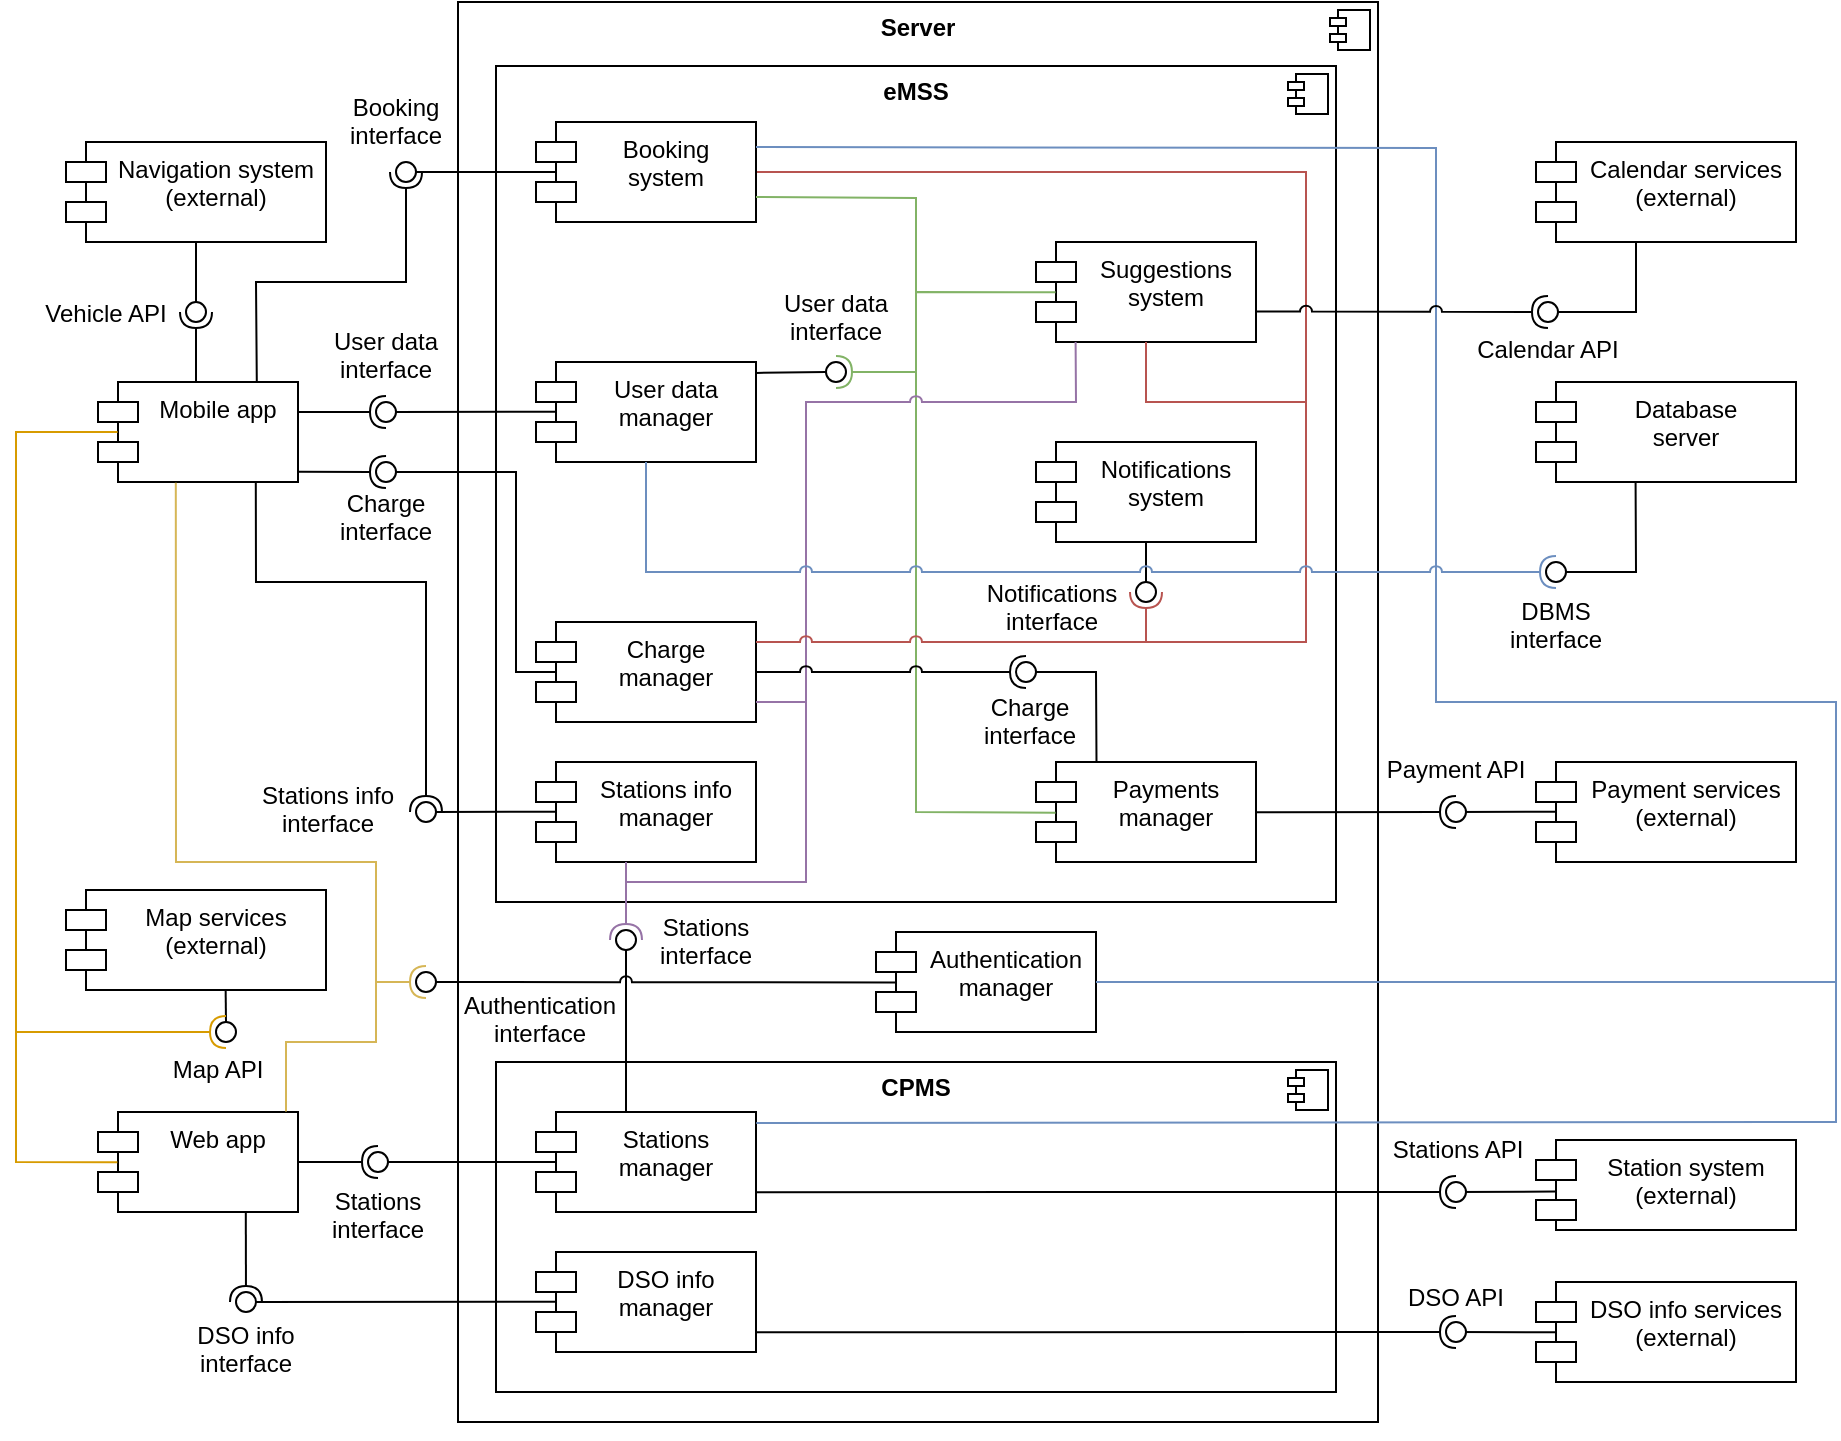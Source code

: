 <mxfile version="20.7.4" type="device"><diagram id="_gg9eRoXJpZ1KPsWaCFE" name="Page-1"><mxGraphModel dx="2295" dy="751" grid="1" gridSize="10" guides="1" tooltips="1" connect="1" arrows="1" fold="1" page="1" pageScale="1" pageWidth="827" pageHeight="1169" math="0" shadow="0"><root><mxCell id="0"/><mxCell id="1" parent="0"/><mxCell id="4DpNFwH2dXp8K8OAepK4-7" value="&lt;p style=&quot;margin:0px;margin-top:6px;text-align:center;&quot;&gt;&lt;b&gt;Server&lt;/b&gt;&lt;/p&gt;" style="align=left;overflow=fill;html=1;dropTarget=0;" parent="1" vertex="1"><mxGeometry x="201" y="10" width="460" height="710" as="geometry"/></mxCell><mxCell id="4DpNFwH2dXp8K8OAepK4-8" value="" style="shape=component;jettyWidth=8;jettyHeight=4;" parent="4DpNFwH2dXp8K8OAepK4-7" vertex="1"><mxGeometry x="1" width="20" height="20" relative="1" as="geometry"><mxPoint x="-24" y="4" as="offset"/></mxGeometry></mxCell><mxCell id="4DpNFwH2dXp8K8OAepK4-1" value="Mobile app" style="shape=module;align=left;spacingLeft=20;align=center;verticalAlign=top;" parent="1" vertex="1"><mxGeometry x="21" y="200" width="100" height="50" as="geometry"/></mxCell><mxCell id="4DpNFwH2dXp8K8OAepK4-9" value="Web app" style="shape=module;align=left;spacingLeft=20;align=center;verticalAlign=top;" parent="1" vertex="1"><mxGeometry x="21" y="565" width="100" height="50" as="geometry"/></mxCell><mxCell id="4DpNFwH2dXp8K8OAepK4-10" value="Navigation system&#10;(external)" style="shape=module;align=left;spacingLeft=20;align=center;verticalAlign=top;" parent="1" vertex="1"><mxGeometry x="5" y="80" width="130" height="50" as="geometry"/></mxCell><mxCell id="4DpNFwH2dXp8K8OAepK4-11" value="Map services&#10;(external)" style="shape=module;align=left;spacingLeft=20;align=center;verticalAlign=top;" parent="1" vertex="1"><mxGeometry x="5" y="454" width="130" height="50" as="geometry"/></mxCell><mxCell id="4DpNFwH2dXp8K8OAepK4-12" value="Calendar services&#10;(external)" style="shape=module;align=left;spacingLeft=20;align=center;verticalAlign=top;" parent="1" vertex="1"><mxGeometry x="740" y="80" width="130" height="50" as="geometry"/></mxCell><mxCell id="4DpNFwH2dXp8K8OAepK4-13" value="Payment services&#10;(external)" style="shape=module;align=left;spacingLeft=20;align=center;verticalAlign=top;" parent="1" vertex="1"><mxGeometry x="740" y="390" width="130" height="50" as="geometry"/></mxCell><mxCell id="4DpNFwH2dXp8K8OAepK4-14" value="Station system&#10;(external)" style="shape=module;align=left;spacingLeft=20;align=center;verticalAlign=top;" parent="1" vertex="1"><mxGeometry x="740" y="579" width="130" height="45" as="geometry"/></mxCell><mxCell id="4DpNFwH2dXp8K8OAepK4-15" value="DSO info services&#10;(external)" style="shape=module;align=left;spacingLeft=20;align=center;verticalAlign=top;" parent="1" vertex="1"><mxGeometry x="740" y="650" width="130" height="50" as="geometry"/></mxCell><mxCell id="4DpNFwH2dXp8K8OAepK4-23" value="" style="rounded=0;orthogonalLoop=1;jettySize=auto;html=1;endArrow=none;endFill=0;sketch=0;sourcePerimeterSpacing=0;targetPerimeterSpacing=0;exitX=0.5;exitY=1;exitDx=0;exitDy=0;" parent="1" source="4DpNFwH2dXp8K8OAepK4-10" target="4DpNFwH2dXp8K8OAepK4-25" edge="1"><mxGeometry relative="1" as="geometry"><mxPoint x="85" y="130" as="sourcePoint"/></mxGeometry></mxCell><mxCell id="4DpNFwH2dXp8K8OAepK4-24" value="" style="rounded=0;orthogonalLoop=1;jettySize=auto;html=1;endArrow=halfCircle;endFill=0;entryX=0.5;entryY=0.5;endSize=6;strokeWidth=1;sketch=0;" parent="1" target="4DpNFwH2dXp8K8OAepK4-25" edge="1"><mxGeometry relative="1" as="geometry"><mxPoint x="70" y="200" as="sourcePoint"/></mxGeometry></mxCell><mxCell id="4DpNFwH2dXp8K8OAepK4-25" value="" style="ellipse;whiteSpace=wrap;html=1;align=center;aspect=fixed;resizable=0;points=[];outlineConnect=0;sketch=0;" parent="1" vertex="1"><mxGeometry x="65" y="160" width="10" height="10" as="geometry"/></mxCell><mxCell id="4DpNFwH2dXp8K8OAepK4-28" value="" style="rounded=0;orthogonalLoop=1;jettySize=auto;html=1;endArrow=none;endFill=0;sketch=0;sourcePerimeterSpacing=0;targetPerimeterSpacing=0;exitX=0.614;exitY=0.998;exitDx=0;exitDy=0;exitPerimeter=0;" parent="1" source="4DpNFwH2dXp8K8OAepK4-11" target="4DpNFwH2dXp8K8OAepK4-30" edge="1"><mxGeometry relative="1" as="geometry"><mxPoint x="85" y="370" as="sourcePoint"/><Array as="points"/></mxGeometry></mxCell><mxCell id="4DpNFwH2dXp8K8OAepK4-29" value="" style="rounded=0;orthogonalLoop=1;jettySize=auto;html=1;endArrow=halfCircle;endFill=0;entryX=0.5;entryY=0.5;endSize=6;strokeWidth=1;sketch=0;fillColor=#ffe6cc;strokeColor=#d79b00;exitX=0.098;exitY=0.5;exitDx=0;exitDy=0;exitPerimeter=0;" parent="1" source="4DpNFwH2dXp8K8OAepK4-1" target="4DpNFwH2dXp8K8OAepK4-30" edge="1"><mxGeometry relative="1" as="geometry"><mxPoint x="30" y="225" as="sourcePoint"/><Array as="points"><mxPoint x="-20" y="225"/><mxPoint x="-20" y="525"/></Array></mxGeometry></mxCell><mxCell id="4DpNFwH2dXp8K8OAepK4-30" value="" style="ellipse;whiteSpace=wrap;html=1;align=center;aspect=fixed;resizable=0;points=[];outlineConnect=0;sketch=0;" parent="1" vertex="1"><mxGeometry x="80" y="520" width="10" height="10" as="geometry"/></mxCell><mxCell id="4DpNFwH2dXp8K8OAepK4-32" value="" style="rounded=0;orthogonalLoop=1;jettySize=auto;html=1;endArrow=none;endFill=0;sketch=0;sourcePerimeterSpacing=0;targetPerimeterSpacing=0;entryX=0.097;entryY=0.502;entryDx=0;entryDy=0;fillColor=#ffe6cc;strokeColor=#d79b00;entryPerimeter=0;" parent="1" target="4DpNFwH2dXp8K8OAepK4-9" edge="1"><mxGeometry relative="1" as="geometry"><mxPoint x="-20" y="430" as="sourcePoint"/><mxPoint x="170" y="460" as="targetPoint"/><Array as="points"><mxPoint x="-20" y="590"/></Array></mxGeometry></mxCell><mxCell id="4DpNFwH2dXp8K8OAepK4-36" value="Vehicle API" style="text;align=center;fontStyle=0;verticalAlign=middle;spacingLeft=3;spacingRight=3;strokeColor=none;rotatable=0;points=[[0,0.5],[1,0.5]];portConstraint=eastwest;" parent="1" vertex="1"><mxGeometry x="-15" y="152" width="80" height="26" as="geometry"/></mxCell><mxCell id="4DpNFwH2dXp8K8OAepK4-37" value="Map API" style="text;align=center;fontStyle=0;verticalAlign=middle;spacingLeft=3;spacingRight=3;strokeColor=none;rotatable=0;points=[[0,0.5],[1,0.5]];portConstraint=eastwest;" parent="1" vertex="1"><mxGeometry x="41" y="530" width="80" height="26" as="geometry"/></mxCell><mxCell id="4DpNFwH2dXp8K8OAepK4-40" value="&lt;p style=&quot;margin:0px;margin-top:6px;text-align:center;&quot;&gt;&lt;b&gt;eMSS&lt;/b&gt;&lt;/p&gt;" style="align=left;overflow=fill;html=1;dropTarget=0;" parent="1" vertex="1"><mxGeometry x="220" y="42" width="420" height="418" as="geometry"/></mxCell><mxCell id="4DpNFwH2dXp8K8OAepK4-41" value="" style="shape=component;jettyWidth=8;jettyHeight=4;" parent="4DpNFwH2dXp8K8OAepK4-40" vertex="1"><mxGeometry x="1" width="20" height="20" relative="1" as="geometry"><mxPoint x="-24" y="4" as="offset"/></mxGeometry></mxCell><mxCell id="4DpNFwH2dXp8K8OAepK4-42" value="User data&#10;manager" style="shape=module;align=left;spacingLeft=20;align=center;verticalAlign=top;" parent="1" vertex="1"><mxGeometry x="240" y="190" width="110" height="50" as="geometry"/></mxCell><mxCell id="4DpNFwH2dXp8K8OAepK4-44" value="Stations info&#10;manager" style="shape=module;align=left;spacingLeft=20;align=center;verticalAlign=top;" parent="1" vertex="1"><mxGeometry x="240" y="390" width="110" height="50" as="geometry"/></mxCell><mxCell id="4DpNFwH2dXp8K8OAepK4-46" value="Charge&#10;manager" style="shape=module;align=left;spacingLeft=20;align=center;verticalAlign=top;" parent="1" vertex="1"><mxGeometry x="240" y="320" width="110" height="50" as="geometry"/></mxCell><mxCell id="4DpNFwH2dXp8K8OAepK4-47" value="Notifications&#10;system" style="shape=module;align=left;spacingLeft=20;align=center;verticalAlign=top;" parent="1" vertex="1"><mxGeometry x="490" y="230" width="110" height="50" as="geometry"/></mxCell><mxCell id="4DpNFwH2dXp8K8OAepK4-48" value="Suggestions&#10;system" style="shape=module;align=left;spacingLeft=20;align=center;verticalAlign=top;" parent="1" vertex="1"><mxGeometry x="490" y="130" width="110" height="50" as="geometry"/></mxCell><mxCell id="4DpNFwH2dXp8K8OAepK4-49" value="&lt;p style=&quot;margin:0px;margin-top:6px;text-align:center;&quot;&gt;&lt;b&gt;CPMS&lt;/b&gt;&lt;/p&gt;" style="align=left;overflow=fill;html=1;dropTarget=0;" parent="1" vertex="1"><mxGeometry x="220" y="540" width="420" height="165" as="geometry"/></mxCell><mxCell id="4DpNFwH2dXp8K8OAepK4-50" value="" style="shape=component;jettyWidth=8;jettyHeight=4;" parent="4DpNFwH2dXp8K8OAepK4-49" vertex="1"><mxGeometry x="1" width="20" height="20" relative="1" as="geometry"><mxPoint x="-24" y="4" as="offset"/></mxGeometry></mxCell><mxCell id="4DpNFwH2dXp8K8OAepK4-51" value="Payments&#10;manager" style="shape=module;align=left;spacingLeft=20;align=center;verticalAlign=top;" parent="1" vertex="1"><mxGeometry x="490" y="390" width="110" height="50" as="geometry"/></mxCell><mxCell id="4DpNFwH2dXp8K8OAepK4-52" value="Stations&#10;manager" style="shape=module;align=left;spacingLeft=20;align=center;verticalAlign=top;" parent="1" vertex="1"><mxGeometry x="240" y="565" width="110" height="50" as="geometry"/></mxCell><mxCell id="4DpNFwH2dXp8K8OAepK4-53" value="DSO info&#10;manager" style="shape=module;align=left;spacingLeft=20;align=center;verticalAlign=top;" parent="1" vertex="1"><mxGeometry x="240" y="635" width="110" height="50" as="geometry"/></mxCell><mxCell id="4DpNFwH2dXp8K8OAepK4-58" value="Database&#10;server" style="shape=module;align=left;spacingLeft=20;align=center;verticalAlign=top;" parent="1" vertex="1"><mxGeometry x="740" y="200" width="130" height="50" as="geometry"/></mxCell><mxCell id="4DpNFwH2dXp8K8OAepK4-59" value="" style="rounded=0;orthogonalLoop=1;jettySize=auto;html=1;endArrow=halfCircle;endFill=0;sketch=0;sourcePerimeterSpacing=0;targetPerimeterSpacing=0;exitX=0.5;exitY=1;exitDx=0;exitDy=0;fillColor=#e1d5e7;strokeColor=#9673a6;" parent="1" edge="1"><mxGeometry relative="1" as="geometry"><mxPoint x="285" y="440" as="sourcePoint"/><mxPoint x="285" y="479" as="targetPoint"/></mxGeometry></mxCell><mxCell id="4DpNFwH2dXp8K8OAepK4-60" value="" style="rounded=0;orthogonalLoop=1;jettySize=auto;html=1;endArrow=none;endFill=0;entryX=0.5;entryY=0.5;endSize=6;strokeWidth=1;sketch=0;exitX=0.409;exitY=-0.003;exitDx=0;exitDy=0;exitPerimeter=0;" parent="1" source="4DpNFwH2dXp8K8OAepK4-52" target="4DpNFwH2dXp8K8OAepK4-61" edge="1"><mxGeometry relative="1" as="geometry"><mxPoint x="340" y="387" as="sourcePoint"/></mxGeometry></mxCell><mxCell id="4DpNFwH2dXp8K8OAepK4-61" value="" style="ellipse;whiteSpace=wrap;html=1;align=center;aspect=fixed;resizable=0;points=[];outlineConnect=0;sketch=0;" parent="1" vertex="1"><mxGeometry x="280" y="474" width="10" height="10" as="geometry"/></mxCell><mxCell id="4DpNFwH2dXp8K8OAepK4-65" value="" style="rounded=0;orthogonalLoop=1;jettySize=auto;html=1;endArrow=none;endFill=0;sketch=0;sourcePerimeterSpacing=0;targetPerimeterSpacing=0;fillColor=#e1d5e7;strokeColor=#9673a6;" parent="1" edge="1"><mxGeometry relative="1" as="geometry"><mxPoint x="350" y="360" as="sourcePoint"/><mxPoint x="285" y="450" as="targetPoint"/><Array as="points"><mxPoint x="375" y="360"/><mxPoint x="375" y="450"/></Array></mxGeometry></mxCell><mxCell id="4DpNFwH2dXp8K8OAepK4-71" value="" style="rounded=0;orthogonalLoop=1;jettySize=auto;html=1;endArrow=none;endFill=0;sketch=0;sourcePerimeterSpacing=0;targetPerimeterSpacing=0;exitX=1;exitY=0.109;exitDx=0;exitDy=0;exitPerimeter=0;" parent="1" source="4DpNFwH2dXp8K8OAepK4-42" target="4DpNFwH2dXp8K8OAepK4-73" edge="1"><mxGeometry relative="1" as="geometry"><mxPoint x="350" y="195" as="sourcePoint"/><Array as="points"/></mxGeometry></mxCell><mxCell id="4DpNFwH2dXp8K8OAepK4-72" value="" style="rounded=0;orthogonalLoop=1;jettySize=auto;html=1;endArrow=halfCircle;endFill=0;entryX=0.5;entryY=0.5;endSize=6;strokeWidth=1;sketch=0;fillColor=#d5e8d4;strokeColor=#82b366;exitX=0.089;exitY=0.502;exitDx=0;exitDy=0;exitPerimeter=0;" parent="1" source="4DpNFwH2dXp8K8OAepK4-48" target="4DpNFwH2dXp8K8OAepK4-73" edge="1"><mxGeometry relative="1" as="geometry"><mxPoint x="500" y="165" as="sourcePoint"/><Array as="points"><mxPoint x="430" y="155"/><mxPoint x="430" y="195"/></Array></mxGeometry></mxCell><mxCell id="4DpNFwH2dXp8K8OAepK4-73" value="" style="ellipse;whiteSpace=wrap;html=1;align=center;aspect=fixed;resizable=0;points=[];outlineConnect=0;sketch=0;" parent="1" vertex="1"><mxGeometry x="385" y="190" width="10" height="10" as="geometry"/></mxCell><mxCell id="4DpNFwH2dXp8K8OAepK4-75" value="" style="rounded=0;orthogonalLoop=1;jettySize=auto;html=1;endArrow=none;endFill=0;entryX=0.5;entryY=0.5;endSize=6;strokeWidth=1;sketch=0;exitX=0.275;exitY=0.001;exitDx=0;exitDy=0;exitPerimeter=0;" parent="1" source="4DpNFwH2dXp8K8OAepK4-51" target="4DpNFwH2dXp8K8OAepK4-76" edge="1"><mxGeometry relative="1" as="geometry"><mxPoint x="520" y="340" as="sourcePoint"/><Array as="points"><mxPoint x="520" y="345"/></Array></mxGeometry></mxCell><mxCell id="4DpNFwH2dXp8K8OAepK4-76" value="" style="ellipse;whiteSpace=wrap;html=1;align=center;aspect=fixed;resizable=0;points=[];outlineConnect=0;sketch=0;" parent="1" vertex="1"><mxGeometry x="480" y="340" width="10" height="10" as="geometry"/></mxCell><mxCell id="4DpNFwH2dXp8K8OAepK4-80" value="" style="rounded=0;orthogonalLoop=1;jettySize=auto;html=1;endArrow=none;endFill=0;sketch=0;sourcePerimeterSpacing=0;targetPerimeterSpacing=0;fillColor=#f8cecc;strokeColor=#b85450;exitX=1;exitY=0.5;exitDx=0;exitDy=0;" parent="1" source="4DpNFwH2dXp8K8OAepK4-39" edge="1"><mxGeometry relative="1" as="geometry"><mxPoint x="350" y="110" as="sourcePoint"/><mxPoint x="540" y="330" as="targetPoint"/><Array as="points"><mxPoint x="625" y="95"/><mxPoint x="625" y="330"/></Array></mxGeometry></mxCell><mxCell id="4DpNFwH2dXp8K8OAepK4-81" value="" style="rounded=0;orthogonalLoop=1;jettySize=auto;html=1;endArrow=none;endFill=0;entryX=0.5;entryY=0.5;endSize=6;strokeWidth=1;sketch=0;exitX=0.5;exitY=1;exitDx=0;exitDy=0;" parent="1" source="4DpNFwH2dXp8K8OAepK4-47" target="4DpNFwH2dXp8K8OAepK4-82" edge="1"><mxGeometry relative="1" as="geometry"><mxPoint x="454" y="195" as="sourcePoint"/><Array as="points"/></mxGeometry></mxCell><mxCell id="4DpNFwH2dXp8K8OAepK4-82" value="" style="ellipse;whiteSpace=wrap;html=1;align=center;aspect=fixed;resizable=0;points=[];outlineConnect=0;sketch=0;" parent="1" vertex="1"><mxGeometry x="540" y="300" width="10" height="10" as="geometry"/></mxCell><mxCell id="4DpNFwH2dXp8K8OAepK4-96" value="" style="rounded=0;orthogonalLoop=1;jettySize=auto;html=1;endArrow=none;endFill=0;sketch=0;sourcePerimeterSpacing=0;targetPerimeterSpacing=0;fillColor=#dae8fc;strokeColor=#6c8ebf;exitX=1.001;exitY=0.109;exitDx=0;exitDy=0;exitPerimeter=0;jumpStyle=arc;" parent="1" source="4DpNFwH2dXp8K8OAepK4-52" edge="1"><mxGeometry relative="1" as="geometry"><mxPoint x="350" y="530" as="sourcePoint"/><mxPoint x="690" y="295" as="targetPoint"/><Array as="points"><mxPoint x="890" y="570"/><mxPoint x="890" y="360"/><mxPoint x="690" y="360"/></Array></mxGeometry></mxCell><mxCell id="4DpNFwH2dXp8K8OAepK4-99" value="" style="rounded=0;orthogonalLoop=1;jettySize=auto;html=1;endArrow=halfCircle;endFill=0;sketch=0;sourcePerimeterSpacing=0;targetPerimeterSpacing=0;exitX=0.996;exitY=0.802;exitDx=0;exitDy=0;exitPerimeter=0;jumpStyle=arc;" parent="1" source="4DpNFwH2dXp8K8OAepK4-52" edge="1"><mxGeometry relative="1" as="geometry"><mxPoint x="350.11" y="610.2" as="sourcePoint"/><mxPoint x="700" y="605" as="targetPoint"/><Array as="points"/></mxGeometry></mxCell><mxCell id="4DpNFwH2dXp8K8OAepK4-100" value="" style="rounded=0;orthogonalLoop=1;jettySize=auto;html=1;endArrow=none;endFill=0;entryX=0.5;entryY=0.5;endSize=6;strokeWidth=1;sketch=0;exitX=0.077;exitY=0.572;exitDx=0;exitDy=0;exitPerimeter=0;" parent="1" source="4DpNFwH2dXp8K8OAepK4-14" target="4DpNFwH2dXp8K8OAepK4-101" edge="1"><mxGeometry relative="1" as="geometry"><mxPoint x="750" y="605" as="sourcePoint"/><Array as="points"/></mxGeometry></mxCell><mxCell id="4DpNFwH2dXp8K8OAepK4-101" value="" style="ellipse;whiteSpace=wrap;html=1;align=center;aspect=fixed;resizable=0;points=[];outlineConnect=0;sketch=0;" parent="1" vertex="1"><mxGeometry x="695" y="600" width="10" height="10" as="geometry"/></mxCell><mxCell id="4DpNFwH2dXp8K8OAepK4-102" value="" style="rounded=0;orthogonalLoop=1;jettySize=auto;html=1;endArrow=halfCircle;endFill=0;sketch=0;sourcePerimeterSpacing=0;targetPerimeterSpacing=0;exitX=0.996;exitY=0.303;exitDx=0;exitDy=0;exitPerimeter=0;" parent="1" edge="1"><mxGeometry relative="1" as="geometry"><mxPoint x="599.56" y="415.15" as="sourcePoint"/><mxPoint x="700" y="415" as="targetPoint"/></mxGeometry></mxCell><mxCell id="4DpNFwH2dXp8K8OAepK4-103" value="" style="rounded=0;orthogonalLoop=1;jettySize=auto;html=1;endArrow=none;endFill=0;entryX=0.5;entryY=0.5;endSize=6;strokeWidth=1;sketch=0;exitX=0.075;exitY=0.498;exitDx=0;exitDy=0;exitPerimeter=0;" parent="1" source="4DpNFwH2dXp8K8OAepK4-13" target="4DpNFwH2dXp8K8OAepK4-104" edge="1"><mxGeometry relative="1" as="geometry"><mxPoint x="720" y="405" as="sourcePoint"/></mxGeometry></mxCell><mxCell id="4DpNFwH2dXp8K8OAepK4-104" value="" style="ellipse;whiteSpace=wrap;html=1;align=center;aspect=fixed;resizable=0;points=[];outlineConnect=0;sketch=0;" parent="1" vertex="1"><mxGeometry x="695" y="410" width="10" height="10" as="geometry"/></mxCell><mxCell id="4DpNFwH2dXp8K8OAepK4-109" value="" style="rounded=0;orthogonalLoop=1;jettySize=auto;html=1;endArrow=none;endFill=0;entryX=0.5;entryY=0.5;endSize=6;strokeWidth=1;sketch=0;" parent="1" target="4DpNFwH2dXp8K8OAepK4-110" edge="1"><mxGeometry relative="1" as="geometry"><mxPoint x="790" y="130" as="sourcePoint"/><Array as="points"><mxPoint x="790" y="165"/></Array></mxGeometry></mxCell><mxCell id="4DpNFwH2dXp8K8OAepK4-110" value="" style="ellipse;whiteSpace=wrap;html=1;align=center;aspect=fixed;resizable=0;points=[];outlineConnect=0;sketch=0;" parent="1" vertex="1"><mxGeometry x="741" y="160" width="10" height="10" as="geometry"/></mxCell><mxCell id="4DpNFwH2dXp8K8OAepK4-113" value="" style="rounded=0;orthogonalLoop=1;jettySize=auto;html=1;endArrow=none;endFill=0;entryX=0.5;entryY=0.5;endSize=6;strokeWidth=1;sketch=0;exitX=0.383;exitY=0.992;exitDx=0;exitDy=0;exitPerimeter=0;" parent="1" source="4DpNFwH2dXp8K8OAepK4-58" target="4DpNFwH2dXp8K8OAepK4-114" edge="1"><mxGeometry relative="1" as="geometry"><mxPoint x="755" y="250" as="sourcePoint"/><Array as="points"><mxPoint x="790" y="295"/></Array></mxGeometry></mxCell><mxCell id="4DpNFwH2dXp8K8OAepK4-114" value="" style="ellipse;whiteSpace=wrap;html=1;align=center;aspect=fixed;resizable=0;points=[];outlineConnect=0;sketch=0;" parent="1" vertex="1"><mxGeometry x="745" y="290" width="10" height="10" as="geometry"/></mxCell><mxCell id="4DpNFwH2dXp8K8OAepK4-39" value="Booking&#10;system" style="shape=module;align=left;spacingLeft=20;align=center;verticalAlign=top;" parent="1" vertex="1"><mxGeometry x="240" y="70" width="110" height="50" as="geometry"/></mxCell><mxCell id="4DpNFwH2dXp8K8OAepK4-126" value="" style="rounded=0;orthogonalLoop=1;jettySize=auto;html=1;endArrow=none;endFill=0;endSize=6;strokeWidth=1;sketch=0;fillColor=#d5e8d4;strokeColor=#82b366;exitX=1;exitY=0.75;exitDx=0;exitDy=0;" parent="1" edge="1" source="4DpNFwH2dXp8K8OAepK4-39"><mxGeometry relative="1" as="geometry"><mxPoint x="325" y="120" as="sourcePoint"/><mxPoint x="430" y="155" as="targetPoint"/><Array as="points"><mxPoint x="430" y="108"/></Array></mxGeometry></mxCell><mxCell id="4DpNFwH2dXp8K8OAepK4-130" value="" style="rounded=0;orthogonalLoop=1;jettySize=auto;html=1;endArrow=halfCircle;endFill=0;sketch=0;sourcePerimeterSpacing=0;targetPerimeterSpacing=0;exitX=0.997;exitY=0.803;exitDx=0;exitDy=0;exitPerimeter=0;" parent="1" edge="1" source="4DpNFwH2dXp8K8OAepK4-53"><mxGeometry relative="1" as="geometry"><mxPoint x="350.77" y="675.2" as="sourcePoint"/><mxPoint x="700" y="675" as="targetPoint"/></mxGeometry></mxCell><mxCell id="4DpNFwH2dXp8K8OAepK4-131" value="" style="rounded=0;orthogonalLoop=1;jettySize=auto;html=1;endArrow=none;endFill=0;entryX=0.5;entryY=0.5;endSize=6;strokeWidth=1;sketch=0;exitX=0.075;exitY=0.502;exitDx=0;exitDy=0;exitPerimeter=0;" parent="1" source="4DpNFwH2dXp8K8OAepK4-15" target="4DpNFwH2dXp8K8OAepK4-132" edge="1"><mxGeometry relative="1" as="geometry"><mxPoint x="705" y="635" as="sourcePoint"/></mxGeometry></mxCell><mxCell id="4DpNFwH2dXp8K8OAepK4-132" value="" style="ellipse;whiteSpace=wrap;html=1;align=center;aspect=fixed;resizable=0;points=[];outlineConnect=0;sketch=0;" parent="1" vertex="1"><mxGeometry x="695" y="670" width="10" height="10" as="geometry"/></mxCell><mxCell id="4DpNFwH2dXp8K8OAepK4-157" value="" style="rounded=0;orthogonalLoop=1;jettySize=auto;html=1;endArrow=none;endFill=0;sketch=0;sourcePerimeterSpacing=0;targetPerimeterSpacing=0;jumpStyle=arc;exitX=0.091;exitY=0.5;exitDx=0;exitDy=0;exitPerimeter=0;" parent="1" source="4DpNFwH2dXp8K8OAepK4-52" target="4DpNFwH2dXp8K8OAepK4-159" edge="1"><mxGeometry relative="1" as="geometry"><mxPoint x="160" y="555" as="sourcePoint"/></mxGeometry></mxCell><mxCell id="4DpNFwH2dXp8K8OAepK4-158" value="" style="rounded=0;orthogonalLoop=1;jettySize=auto;html=1;endArrow=halfCircle;endFill=0;entryX=0.5;entryY=0.5;endSize=6;strokeWidth=1;sketch=0;jumpStyle=arc;exitX=1;exitY=0.5;exitDx=0;exitDy=0;" parent="1" source="4DpNFwH2dXp8K8OAepK4-9" target="4DpNFwH2dXp8K8OAepK4-159" edge="1"><mxGeometry relative="1" as="geometry"><mxPoint x="200" y="555" as="sourcePoint"/></mxGeometry></mxCell><mxCell id="4DpNFwH2dXp8K8OAepK4-159" value="" style="ellipse;whiteSpace=wrap;html=1;align=center;aspect=fixed;resizable=0;points=[];outlineConnect=0;sketch=0;" parent="1" vertex="1"><mxGeometry x="156" y="585" width="10" height="10" as="geometry"/></mxCell><mxCell id="4DpNFwH2dXp8K8OAepK4-160" value="Stations&#10;interface" style="text;align=center;fontStyle=0;verticalAlign=middle;spacingLeft=3;spacingRight=3;strokeColor=none;rotatable=0;points=[[0,0.5],[1,0.5]];portConstraint=eastwest;" parent="1" vertex="1"><mxGeometry x="121" y="603" width="80" height="26" as="geometry"/></mxCell><mxCell id="4DpNFwH2dXp8K8OAepK4-161" value="" style="rounded=0;orthogonalLoop=1;jettySize=auto;html=1;endArrow=none;endFill=0;sketch=0;sourcePerimeterSpacing=0;targetPerimeterSpacing=0;jumpStyle=arc;exitX=0.088;exitY=0.497;exitDx=0;exitDy=0;exitPerimeter=0;" parent="1" source="4DpNFwH2dXp8K8OAepK4-53" target="4DpNFwH2dXp8K8OAepK4-163" edge="1"><mxGeometry relative="1" as="geometry"><mxPoint x="100" y="625" as="sourcePoint"/></mxGeometry></mxCell><mxCell id="4DpNFwH2dXp8K8OAepK4-162" value="" style="rounded=0;orthogonalLoop=1;jettySize=auto;html=1;endArrow=halfCircle;endFill=0;entryX=0.5;entryY=0.5;endSize=6;strokeWidth=1;sketch=0;jumpStyle=arc;exitX=0.739;exitY=0.992;exitDx=0;exitDy=0;exitPerimeter=0;" parent="1" source="4DpNFwH2dXp8K8OAepK4-9" target="4DpNFwH2dXp8K8OAepK4-163" edge="1"><mxGeometry relative="1" as="geometry"><mxPoint x="95" y="570" as="sourcePoint"/></mxGeometry></mxCell><mxCell id="4DpNFwH2dXp8K8OAepK4-163" value="" style="ellipse;whiteSpace=wrap;html=1;align=center;aspect=fixed;resizable=0;points=[];outlineConnect=0;sketch=0;" parent="1" vertex="1"><mxGeometry x="90" y="655" width="10" height="10" as="geometry"/></mxCell><mxCell id="4DpNFwH2dXp8K8OAepK4-164" value="DSO info&#10;interface" style="text;align=center;fontStyle=0;verticalAlign=middle;spacingLeft=3;spacingRight=3;strokeColor=none;rotatable=0;points=[[0,0.5],[1,0.5]];portConstraint=eastwest;" parent="1" vertex="1"><mxGeometry x="55" y="670" width="80" height="26" as="geometry"/></mxCell><mxCell id="4DpNFwH2dXp8K8OAepK4-165" value="Stations&#10;interface" style="text;align=center;fontStyle=0;verticalAlign=middle;spacingLeft=3;spacingRight=3;strokeColor=none;rotatable=0;points=[[0,0.5],[1,0.5]];portConstraint=eastwest;" parent="1" vertex="1"><mxGeometry x="285" y="466" width="80" height="26" as="geometry"/></mxCell><mxCell id="4DpNFwH2dXp8K8OAepK4-168" value="Stations API" style="text;align=center;fontStyle=0;verticalAlign=middle;spacingLeft=3;spacingRight=3;strokeColor=none;rotatable=0;points=[[0,0.5],[1,0.5]];portConstraint=eastwest;" parent="1" vertex="1"><mxGeometry x="661" y="570" width="80" height="26" as="geometry"/></mxCell><mxCell id="4DpNFwH2dXp8K8OAepK4-171" value="Charge&#10;interface" style="text;align=center;fontStyle=0;verticalAlign=middle;spacingLeft=3;spacingRight=3;strokeColor=none;rotatable=0;points=[[0,0.5],[1,0.5]];portConstraint=eastwest;" parent="1" vertex="1"><mxGeometry x="447" y="356" width="80" height="26" as="geometry"/></mxCell><mxCell id="4DpNFwH2dXp8K8OAepK4-170" value="DSO API" style="text;align=center;fontStyle=0;verticalAlign=middle;spacingLeft=3;spacingRight=3;strokeColor=none;rotatable=0;points=[[0,0.5],[1,0.5]];portConstraint=eastwest;" parent="1" vertex="1"><mxGeometry x="660" y="644" width="80" height="26" as="geometry"/></mxCell><mxCell id="4DpNFwH2dXp8K8OAepK4-173" value="User data&#10;interface" style="text;align=center;fontStyle=0;verticalAlign=middle;spacingLeft=3;spacingRight=3;strokeColor=none;rotatable=0;points=[[0,0.5],[1,0.5]];portConstraint=eastwest;" parent="1" vertex="1"><mxGeometry x="350" y="154" width="80" height="26" as="geometry"/></mxCell><mxCell id="4DpNFwH2dXp8K8OAepK4-175" value="" style="endArrow=none;html=1;rounded=0;jumpStyle=arc;exitX=0.5;exitY=1;exitDx=0;exitDy=0;fillColor=#f8cecc;strokeColor=#b85450;" parent="1" source="4DpNFwH2dXp8K8OAepK4-48" edge="1"><mxGeometry width="50" height="50" relative="1" as="geometry"><mxPoint x="550" y="230" as="sourcePoint"/><mxPoint x="625" y="210" as="targetPoint"/><Array as="points"><mxPoint x="545" y="210"/></Array></mxGeometry></mxCell><mxCell id="4DpNFwH2dXp8K8OAepK4-176" value="Notifications&#10;interface" style="text;align=center;fontStyle=0;verticalAlign=middle;spacingLeft=3;spacingRight=3;strokeColor=none;rotatable=0;points=[[0,0.5],[1,0.5]];portConstraint=eastwest;" parent="1" vertex="1"><mxGeometry x="458" y="299" width="80" height="26" as="geometry"/></mxCell><mxCell id="4DpNFwH2dXp8K8OAepK4-185" value="DBMS&#10;interface" style="text;align=center;fontStyle=0;verticalAlign=middle;spacingLeft=3;spacingRight=3;strokeColor=none;rotatable=0;points=[[0,0.5],[1,0.5]];portConstraint=eastwest;" parent="1" vertex="1"><mxGeometry x="710" y="308" width="80" height="26" as="geometry"/></mxCell><mxCell id="4DpNFwH2dXp8K8OAepK4-186" value="Payment API" style="text;align=center;fontStyle=0;verticalAlign=middle;spacingLeft=3;spacingRight=3;strokeColor=none;rotatable=0;points=[[0,0.5],[1,0.5]];portConstraint=eastwest;" parent="1" vertex="1"><mxGeometry x="660" y="380" width="80" height="26" as="geometry"/></mxCell><mxCell id="4DpNFwH2dXp8K8OAepK4-188" value="Calendar API" style="text;align=center;fontStyle=0;verticalAlign=middle;spacingLeft=3;spacingRight=3;strokeColor=none;rotatable=0;points=[[0,0.5],[1,0.5]];portConstraint=eastwest;" parent="1" vertex="1"><mxGeometry x="706" y="170" width="80" height="26" as="geometry"/></mxCell><mxCell id="4DpNFwH2dXp8K8OAepK4-190" style="edgeStyle=orthogonalEdgeStyle;rounded=0;jumpStyle=arc;orthogonalLoop=1;jettySize=auto;html=1;exitX=0.5;exitY=1;exitDx=0;exitDy=0;startArrow=halfCircle;startFill=0;endArrow=none;endFill=0;" parent="1" source="4DpNFwH2dXp8K8OAepK4-40" target="4DpNFwH2dXp8K8OAepK4-40" edge="1"><mxGeometry relative="1" as="geometry"/></mxCell><mxCell id="4DpNFwH2dXp8K8OAepK4-192" style="edgeStyle=orthogonalEdgeStyle;rounded=0;jumpStyle=arc;orthogonalLoop=1;jettySize=auto;html=1;exitX=0.5;exitY=1;exitDx=0;exitDy=0;startArrow=halfCircle;startFill=0;endArrow=none;endFill=0;" parent="1" source="4DpNFwH2dXp8K8OAepK4-7" target="4DpNFwH2dXp8K8OAepK4-7" edge="1"><mxGeometry relative="1" as="geometry"/></mxCell><mxCell id="4DpNFwH2dXp8K8OAepK4-193" value="" style="rounded=0;orthogonalLoop=1;jettySize=auto;html=1;endArrow=none;endFill=0;sketch=0;sourcePerimeterSpacing=0;targetPerimeterSpacing=0;jumpStyle=arc;" parent="1" target="4DpNFwH2dXp8K8OAepK4-195" edge="1"><mxGeometry relative="1" as="geometry"><mxPoint x="250" y="95" as="sourcePoint"/></mxGeometry></mxCell><mxCell id="4DpNFwH2dXp8K8OAepK4-194" value="" style="rounded=0;orthogonalLoop=1;jettySize=auto;html=1;endArrow=halfCircle;endFill=0;entryX=0.5;entryY=0.5;endSize=6;strokeWidth=1;sketch=0;jumpStyle=arc;exitX=0.794;exitY=-0.008;exitDx=0;exitDy=0;exitPerimeter=0;" parent="1" source="4DpNFwH2dXp8K8OAepK4-1" target="4DpNFwH2dXp8K8OAepK4-195" edge="1"><mxGeometry relative="1" as="geometry"><mxPoint x="110" y="190" as="sourcePoint"/><Array as="points"><mxPoint x="100" y="150"/><mxPoint x="175" y="150"/></Array></mxGeometry></mxCell><mxCell id="4DpNFwH2dXp8K8OAepK4-195" value="" style="ellipse;whiteSpace=wrap;html=1;align=center;aspect=fixed;resizable=0;points=[];outlineConnect=0;sketch=0;" parent="1" vertex="1"><mxGeometry x="170" y="90" width="10" height="10" as="geometry"/></mxCell><mxCell id="4DpNFwH2dXp8K8OAepK4-196" value="" style="rounded=0;orthogonalLoop=1;jettySize=auto;html=1;endArrow=none;endFill=0;sketch=0;sourcePerimeterSpacing=0;targetPerimeterSpacing=0;jumpStyle=arc;exitX=0.088;exitY=0.498;exitDx=0;exitDy=0;exitPerimeter=0;" parent="1" source="4DpNFwH2dXp8K8OAepK4-42" target="4DpNFwH2dXp8K8OAepK4-198" edge="1"><mxGeometry relative="1" as="geometry"><mxPoint x="150" y="135" as="sourcePoint"/></mxGeometry></mxCell><mxCell id="4DpNFwH2dXp8K8OAepK4-197" value="" style="rounded=0;orthogonalLoop=1;jettySize=auto;html=1;endArrow=halfCircle;endFill=0;entryX=0.5;entryY=0.5;endSize=6;strokeWidth=1;sketch=0;jumpStyle=arc;" parent="1" target="4DpNFwH2dXp8K8OAepK4-198" edge="1"><mxGeometry relative="1" as="geometry"><mxPoint x="121" y="215" as="sourcePoint"/></mxGeometry></mxCell><mxCell id="4DpNFwH2dXp8K8OAepK4-198" value="" style="ellipse;whiteSpace=wrap;html=1;align=center;aspect=fixed;resizable=0;points=[];outlineConnect=0;sketch=0;" parent="1" vertex="1"><mxGeometry x="160" y="210" width="10" height="10" as="geometry"/></mxCell><mxCell id="4DpNFwH2dXp8K8OAepK4-199" value="" style="rounded=0;orthogonalLoop=1;jettySize=auto;html=1;endArrow=none;endFill=0;sketch=0;sourcePerimeterSpacing=0;targetPerimeterSpacing=0;jumpStyle=arc;exitX=0.088;exitY=0.5;exitDx=0;exitDy=0;exitPerimeter=0;" parent="1" source="4DpNFwH2dXp8K8OAepK4-46" target="4DpNFwH2dXp8K8OAepK4-201" edge="1"><mxGeometry relative="1" as="geometry"><mxPoint x="150" y="183" as="sourcePoint"/><Array as="points"><mxPoint x="230" y="345"/><mxPoint x="230" y="245"/></Array></mxGeometry></mxCell><mxCell id="4DpNFwH2dXp8K8OAepK4-200" value="" style="rounded=0;orthogonalLoop=1;jettySize=auto;html=1;endArrow=halfCircle;endFill=0;entryX=0.5;entryY=0.5;endSize=6;strokeWidth=1;sketch=0;jumpStyle=arc;exitX=1.001;exitY=0.897;exitDx=0;exitDy=0;exitPerimeter=0;" parent="1" source="4DpNFwH2dXp8K8OAepK4-1" target="4DpNFwH2dXp8K8OAepK4-201" edge="1"><mxGeometry relative="1" as="geometry"><mxPoint x="122" y="244" as="sourcePoint"/></mxGeometry></mxCell><mxCell id="4DpNFwH2dXp8K8OAepK4-201" value="" style="ellipse;whiteSpace=wrap;html=1;align=center;aspect=fixed;resizable=0;points=[];outlineConnect=0;sketch=0;" parent="1" vertex="1"><mxGeometry x="160" y="240" width="10" height="10" as="geometry"/></mxCell><mxCell id="4DpNFwH2dXp8K8OAepK4-202" value="" style="rounded=0;orthogonalLoop=1;jettySize=auto;html=1;endArrow=none;endFill=0;sketch=0;sourcePerimeterSpacing=0;targetPerimeterSpacing=0;jumpStyle=arc;exitX=0.091;exitY=0.497;exitDx=0;exitDy=0;exitPerimeter=0;" parent="1" source="4DpNFwH2dXp8K8OAepK4-44" target="4DpNFwH2dXp8K8OAepK4-204" edge="1"><mxGeometry relative="1" as="geometry"><mxPoint x="170" y="330" as="sourcePoint"/></mxGeometry></mxCell><mxCell id="4DpNFwH2dXp8K8OAepK4-203" value="" style="rounded=0;orthogonalLoop=1;jettySize=auto;html=1;endArrow=halfCircle;endFill=0;entryX=0.5;entryY=0.5;endSize=6;strokeWidth=1;sketch=0;jumpStyle=arc;exitX=0.789;exitY=1.006;exitDx=0;exitDy=0;exitPerimeter=0;" parent="1" source="4DpNFwH2dXp8K8OAepK4-1" target="4DpNFwH2dXp8K8OAepK4-204" edge="1"><mxGeometry relative="1" as="geometry"><mxPoint x="210" y="330" as="sourcePoint"/><Array as="points"><mxPoint x="100" y="300"/><mxPoint x="185" y="300"/></Array></mxGeometry></mxCell><mxCell id="4DpNFwH2dXp8K8OAepK4-204" value="" style="ellipse;whiteSpace=wrap;html=1;align=center;aspect=fixed;resizable=0;points=[];outlineConnect=0;sketch=0;" parent="1" vertex="1"><mxGeometry x="180" y="410" width="10" height="10" as="geometry"/></mxCell><mxCell id="4DpNFwH2dXp8K8OAepK4-205" value="Stations info&#10;interface" style="text;align=center;fontStyle=0;verticalAlign=middle;spacingLeft=3;spacingRight=3;strokeColor=none;rotatable=0;points=[[0,0.5],[1,0.5]];portConstraint=eastwest;" parent="1" vertex="1"><mxGeometry x="96" y="400" width="80" height="26" as="geometry"/></mxCell><mxCell id="4DpNFwH2dXp8K8OAepK4-206" value="Charge&#10;interface" style="text;align=center;fontStyle=0;verticalAlign=middle;spacingLeft=3;spacingRight=3;strokeColor=none;rotatable=0;points=[[0,0.5],[1,0.5]];portConstraint=eastwest;" parent="1" vertex="1"><mxGeometry x="125" y="254" width="80" height="26" as="geometry"/></mxCell><mxCell id="4DpNFwH2dXp8K8OAepK4-207" value="User data&#10;interface" style="text;align=center;fontStyle=0;verticalAlign=middle;spacingLeft=3;spacingRight=3;strokeColor=none;rotatable=0;points=[[0,0.5],[1,0.5]];portConstraint=eastwest;" parent="1" vertex="1"><mxGeometry x="125" y="173" width="80" height="26" as="geometry"/></mxCell><mxCell id="4DpNFwH2dXp8K8OAepK4-208" value="Booking&#10;interface" style="text;align=center;fontStyle=0;verticalAlign=middle;spacingLeft=3;spacingRight=3;strokeColor=none;rotatable=0;points=[[0,0.5],[1,0.5]];portConstraint=eastwest;" parent="1" vertex="1"><mxGeometry x="130" y="56" width="80" height="26" as="geometry"/></mxCell><mxCell id="4DpNFwH2dXp8K8OAepK4-68" value="" style="rounded=0;orthogonalLoop=1;jettySize=auto;html=1;endArrow=none;endFill=0;sketch=0;sourcePerimeterSpacing=0;targetPerimeterSpacing=0;fillColor=#dae8fc;strokeColor=#6c8ebf;entryX=1;entryY=0.25;entryDx=0;entryDy=0;" parent="1" target="4DpNFwH2dXp8K8OAepK4-39" edge="1"><mxGeometry x="0.749" y="-5" relative="1" as="geometry"><mxPoint x="690" y="295" as="sourcePoint"/><mxPoint x="350" y="100" as="targetPoint"/><Array as="points"><mxPoint x="690" y="83"/></Array><mxPoint as="offset"/></mxGeometry></mxCell><mxCell id="4DpNFwH2dXp8K8OAepK4-90" value="" style="rounded=0;orthogonalLoop=1;jettySize=auto;html=1;endArrow=none;endFill=0;endSize=6;strokeWidth=1;sketch=0;exitX=0.089;exitY=0.507;exitDx=0;exitDy=0;exitPerimeter=0;fillColor=#d5e8d4;strokeColor=#82b366;" parent="1" source="4DpNFwH2dXp8K8OAepK4-51" edge="1"><mxGeometry relative="1" as="geometry"><mxPoint x="520" y="390" as="sourcePoint"/><mxPoint x="430" y="190" as="targetPoint"/><Array as="points"><mxPoint x="430" y="415"/></Array></mxGeometry></mxCell><mxCell id="1eGCAnqhsVgknq-mi333-1" value="" style="endArrow=none;html=1;rounded=0;fillColor=#e1d5e7;strokeColor=#9673a6;entryX=0.18;entryY=1;entryDx=0;entryDy=0;entryPerimeter=0;jumpStyle=arc;" parent="1" target="4DpNFwH2dXp8K8OAepK4-48" edge="1"><mxGeometry width="50" height="50" relative="1" as="geometry"><mxPoint x="375" y="360" as="sourcePoint"/><mxPoint x="516" y="180" as="targetPoint"/><Array as="points"><mxPoint x="375" y="210"/><mxPoint x="510" y="210"/></Array></mxGeometry></mxCell><mxCell id="4DpNFwH2dXp8K8OAepK4-112" value="" style="rounded=0;orthogonalLoop=1;jettySize=auto;html=1;endArrow=halfCircle;endFill=0;sketch=0;sourcePerimeterSpacing=0;targetPerimeterSpacing=0;exitX=0.5;exitY=1;exitDx=0;exitDy=0;fillColor=#dae8fc;strokeColor=#6c8ebf;jumpStyle=arc;" parent="1" source="4DpNFwH2dXp8K8OAepK4-42" edge="1"><mxGeometry relative="1" as="geometry"><mxPoint x="710" y="295" as="sourcePoint"/><mxPoint x="750" y="295" as="targetPoint"/><Array as="points"><mxPoint x="295" y="295"/></Array></mxGeometry></mxCell><mxCell id="4DpNFwH2dXp8K8OAepK4-84" value="" style="rounded=0;orthogonalLoop=1;jettySize=auto;html=1;endArrow=none;endFill=0;endSize=6;strokeWidth=1;sketch=0;startArrow=halfCircle;startFill=0;fillColor=#f8cecc;strokeColor=#b85450;jumpStyle=arc;" parent="1" edge="1"><mxGeometry relative="1" as="geometry"><mxPoint x="545" y="305" as="sourcePoint"/><mxPoint x="350" y="330" as="targetPoint"/><Array as="points"><mxPoint x="545" y="330"/></Array></mxGeometry></mxCell><mxCell id="4DpNFwH2dXp8K8OAepK4-172" value="" style="endArrow=halfCircle;html=1;rounded=0;jumpStyle=arc;exitX=1;exitY=0.5;exitDx=0;exitDy=0;endFill=0;" parent="1" source="4DpNFwH2dXp8K8OAepK4-46" edge="1"><mxGeometry width="50" height="50" relative="1" as="geometry"><mxPoint x="530" y="450" as="sourcePoint"/><mxPoint x="485" y="345" as="targetPoint"/></mxGeometry></mxCell><mxCell id="5W3Y6lCdkUN06SZJQ4vC-1" value="Authentication&#10;manager" style="shape=module;align=left;spacingLeft=20;align=center;verticalAlign=top;" vertex="1" parent="1"><mxGeometry x="410" y="475" width="110" height="50" as="geometry"/></mxCell><mxCell id="5W3Y6lCdkUN06SZJQ4vC-5" value="" style="rounded=0;orthogonalLoop=1;jettySize=auto;html=1;endArrow=none;endFill=0;sketch=0;sourcePerimeterSpacing=0;targetPerimeterSpacing=0;exitX=0.09;exitY=0.505;exitDx=0;exitDy=0;exitPerimeter=0;jumpStyle=arc;" edge="1" target="5W3Y6lCdkUN06SZJQ4vC-7" parent="1" source="5W3Y6lCdkUN06SZJQ4vC-1"><mxGeometry relative="1" as="geometry"><mxPoint x="165" y="497" as="sourcePoint"/></mxGeometry></mxCell><mxCell id="5W3Y6lCdkUN06SZJQ4vC-6" value="" style="rounded=0;orthogonalLoop=1;jettySize=auto;html=1;endArrow=halfCircle;endFill=0;entryX=0.5;entryY=0.5;endSize=6;strokeWidth=1;sketch=0;exitX=0.389;exitY=1.008;exitDx=0;exitDy=0;exitPerimeter=0;fillColor=#fff2cc;strokeColor=#d6b656;" edge="1" target="5W3Y6lCdkUN06SZJQ4vC-7" parent="1" source="4DpNFwH2dXp8K8OAepK4-1"><mxGeometry relative="1" as="geometry"><mxPoint x="60" y="250" as="sourcePoint"/><Array as="points"><mxPoint x="60" y="440"/><mxPoint x="160" y="440"/><mxPoint x="160" y="500"/></Array></mxGeometry></mxCell><mxCell id="5W3Y6lCdkUN06SZJQ4vC-7" value="" style="ellipse;whiteSpace=wrap;html=1;align=center;aspect=fixed;resizable=0;points=[];outlineConnect=0;sketch=0;" vertex="1" parent="1"><mxGeometry x="180" y="495" width="10" height="10" as="geometry"/></mxCell><mxCell id="5W3Y6lCdkUN06SZJQ4vC-8" value="" style="endArrow=none;html=1;rounded=0;exitX=1;exitY=0.5;exitDx=0;exitDy=0;fillColor=#dae8fc;strokeColor=#6c8ebf;" edge="1" parent="1" source="5W3Y6lCdkUN06SZJQ4vC-1"><mxGeometry width="50" height="50" relative="1" as="geometry"><mxPoint x="520" y="490" as="sourcePoint"/><mxPoint x="890" y="500" as="targetPoint"/><Array as="points"/></mxGeometry></mxCell><mxCell id="5W3Y6lCdkUN06SZJQ4vC-10" value="Authentication&#10;interface" style="text;align=center;fontStyle=0;verticalAlign=middle;spacingLeft=3;spacingRight=3;strokeColor=none;rotatable=0;points=[[0,0.5],[1,0.5]];portConstraint=eastwest;" vertex="1" parent="1"><mxGeometry x="202" y="505" width="80" height="26" as="geometry"/></mxCell><mxCell id="4DpNFwH2dXp8K8OAepK4-108" value="" style="rounded=0;orthogonalLoop=1;jettySize=auto;html=1;endArrow=halfCircle;endFill=0;sketch=0;targetPerimeterSpacing=0;startArrow=none;exitX=1;exitY=0.695;exitDx=0;exitDy=0;exitPerimeter=0;jumpStyle=arc;" parent="1" source="4DpNFwH2dXp8K8OAepK4-48" edge="1"><mxGeometry relative="1" as="geometry"><mxPoint x="600" y="165" as="sourcePoint"/><mxPoint x="746" y="165" as="targetPoint"/><Array as="points"/></mxGeometry></mxCell><mxCell id="5W3Y6lCdkUN06SZJQ4vC-11" value="" style="endArrow=none;html=1;rounded=0;jumpStyle=arc;exitX=0.94;exitY=-0.006;exitDx=0;exitDy=0;exitPerimeter=0;fillColor=#fff2cc;strokeColor=#d6b656;" edge="1" parent="1" source="4DpNFwH2dXp8K8OAepK4-9"><mxGeometry width="50" height="50" relative="1" as="geometry"><mxPoint x="110" y="560" as="sourcePoint"/><mxPoint x="160" y="500" as="targetPoint"/><Array as="points"><mxPoint x="115" y="530"/><mxPoint x="160" y="530"/></Array></mxGeometry></mxCell></root></mxGraphModel></diagram></mxfile>